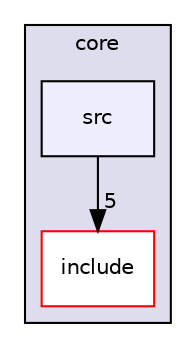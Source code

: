digraph "NANA/modules/core/src" {
  compound=true
  node [ fontsize="10", fontname="Helvetica"];
  edge [ labelfontsize="10", labelfontname="Helvetica"];
  subgraph clusterdir_c3e203e05606b384f5fc9d03652c3ac7 {
    graph [ bgcolor="#ddddee", pencolor="black", label="core" fontname="Helvetica", fontsize="10", URL="dir_c3e203e05606b384f5fc9d03652c3ac7.html"]
  dir_b97e1ce20cef1a3a5870d559f8ef4003 [shape=box label="include" fillcolor="white" style="filled" color="red" URL="dir_b97e1ce20cef1a3a5870d559f8ef4003.html"];
  dir_d4290d2844396728f52f10a3cbfe8030 [shape=box, label="src", style="filled", fillcolor="#eeeeff", pencolor="black", URL="dir_d4290d2844396728f52f10a3cbfe8030.html"];
  }
  dir_d4290d2844396728f52f10a3cbfe8030->dir_b97e1ce20cef1a3a5870d559f8ef4003 [headlabel="5", labeldistance=1.5 headhref="dir_000009_000007.html"];
}
